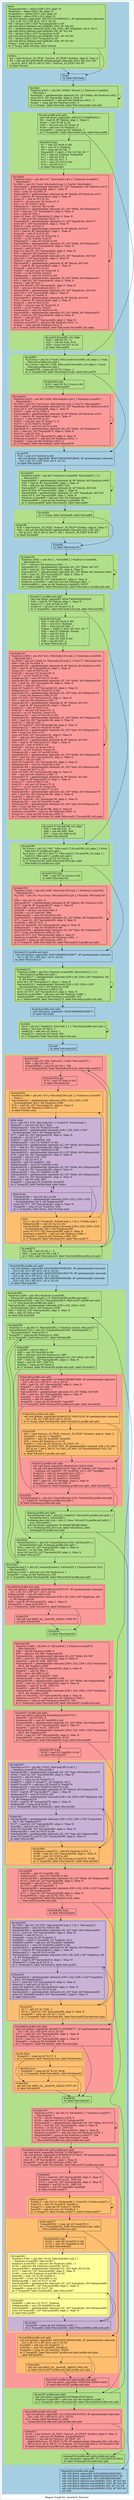 digraph "Region Graph for 'mainSort' function" {
	label="Region Graph for 'mainSort' function";

	Node0x5638af3115c0 [shape=record,label="{entry:\l  %runningOrder = alloca [256 x i32], align 16\l  %bigDone = alloca [256 x i8], align 16\l  %copyStart = alloca [256 x i32], align 16\l  %copyEnd = alloca [256 x i32], align 16\l  call void @enter_region(i64 -2001227132368542011, i8* getelementptr inbounds\l... ([31 x i8], [31 x i8]* @19, i32 0, i32 0))\l  %0 = bitcast [256 x i32]* %runningOrder to i8*\l  call void @llvm.lifetime.start.p0i8(i64 1024, i8* %0) #4\l  %1 = getelementptr inbounds [256 x i8], [256 x i8]* %bigDone, i64 0, i64 0\l  call void @llvm.lifetime.start.p0i8(i64 256, i8* %1) #4\l  %2 = bitcast [256 x i32]* %copyStart to i8*\l  call void @llvm.lifetime.start.p0i8(i64 1024, i8* %2) #4\l  %3 = bitcast [256 x i32]* %copyEnd to i8*\l  call void @llvm.lifetime.start.p0i8(i64 1024, i8* %3) #4\l  %cmp = icmp sgt i32 %verb, 3\l  br i1 %cmp, label %if.then, label %if.end\l}"];
	Node0x5638af3115c0 -> Node0x5638af311650;
	Node0x5638af3115c0 -> Node0x5638af3116b0;
	Node0x5638af311650 [shape=record,label="{if.then:                                          \l  %4 = load %struct._IO_FILE*, %struct._IO_FILE** @stderr, align 8, !tbaa !2\l  %5 = tail call i64 @fwrite(i8* getelementptr inbounds ([34 x i8], [34 x i8]*\l... @.str.6, i64 0, i64 0), i64 33, i64 1, %struct._IO_FILE* %4) #5\l  br label %if.end\l}"];
	Node0x5638af311650 -> Node0x5638af3116b0;
	Node0x5638af3116b0 [shape=record,label="{if.end:                                           \l  br label %for.body\l}"];
	Node0x5638af3116b0 -> Node0x5638af311710;
	Node0x5638af311710 [shape=record,label="{for.body:                                         \l  %indvars.iv621 = phi i64 [ 65536, %if.end ], [ %indvars.iv.next622,\l... %for.body ]\l  %arrayidx = getelementptr inbounds i32, i32* %ftab, i64 %indvars.iv621\l  store i32 0, i32* %arrayidx, align 4, !tbaa !6\l  %indvars.iv.next622 = add nsw i64 %indvars.iv621, -1\l  %cmp1 = icmp ugt i64 %indvars.iv621, 0\l  br i1 %cmp1, label %for.body, label %for.end.profile.exit.split\l}"];
	Node0x5638af311710 -> Node0x5638af311710[constraint=false];
	Node0x5638af311710 -> Node0x5638af3117b0;
	Node0x5638af3117b0 [shape=record,label="{for.end.profile.exit.split:                       \l  call void @exit_region(i64 -2001227132368542011)\l  %6 = load i8, i8* %block, align 1, !tbaa !8\l  %conv = zext i8 %6 to i32\l  %shl = shl nuw nsw i32 %conv, 8\l  %sub = add nsw i32 %nblock, -1\l  %cmp4561 = icmp sgt i32 %nblock, 3\l  br i1 %cmp4561, label %for.body6.lr.ph, label %for.end60\l}"];
	Node0x5638af3117b0 -> Node0x5638af311620;
	Node0x5638af3117b0 -> Node0x5638af311b10;
	Node0x5638af311620 [shape=record,label="{for.body6.lr.ph:                                  \l  %7 = sext i32 %sub to i64\l  %8 = sub i32 0, %nblock\l  %9 = icmp sgt i32 %8, -7\l  %smax620 = select i1 %9, i32 %8, i32 -7\l  %10 = add i32 %nblock, %smax620\l  %11 = add i32 %10, 3\l  %12 = lshr i32 %11, 2\l  %13 = zext i32 %12 to i64\l  %14 = shl i64 %13, 2\l  br label %for.body6\l}"];
	Node0x5638af311620 -> Node0x5638af311b70;
	Node0x5638af311b70 [shape=record,label="{for.body6:                                        \l  %indvars.iv612 = phi i64 [ %7, %for.body6.lr.ph ], [ %indvars.iv.next613,\l... %for.body6 ]\l  %j.0562 = phi i32 [ %shl, %for.body6.lr.ph ], [ %or54, %for.body6 ]\l  %arrayidx8 = getelementptr inbounds i16, i16* %quadrant, i64 %indvars.iv612\l  store i16 0, i16* %arrayidx8, align 2, !tbaa !9\l  %shr = ashr i32 %j.0562, 8\l  %arrayidx10 = getelementptr inbounds i8, i8* %block, i64 %indvars.iv612\l  %15 = load i8, i8* %arrayidx10, align 1, !tbaa !8\l  %conv12 = zext i8 %15 to i32\l  %shl13 = shl nuw nsw i32 %conv12, 8\l  %or = or i32 %shl13, %shr\l  %idxprom14 = sext i32 %or to i64\l  %arrayidx15 = getelementptr inbounds i32, i32* %ftab, i64 %idxprom14\l  %16 = load i32, i32* %arrayidx15, align 4, !tbaa !6\l  %inc = add i32 %16, 1\l  store i32 %inc, i32* %arrayidx15, align 4, !tbaa !6\l  %17 = add nsw i64 %indvars.iv612, -1\l  %arrayidx18 = getelementptr inbounds i16, i16* %quadrant, i64 %17\l  store i16 0, i16* %arrayidx18, align 2, !tbaa !9\l  %shr19 = ashr i32 %or, 8\l  %arrayidx22 = getelementptr inbounds i8, i8* %block, i64 %17\l  %18 = load i8, i8* %arrayidx22, align 1, !tbaa !8\l  %conv24 = zext i8 %18 to i32\l  %shl25 = shl nuw nsw i32 %conv24, 8\l  %or26 = or i32 %shl25, %shr19\l  %idxprom27 = sext i32 %or26 to i64\l  %arrayidx28 = getelementptr inbounds i32, i32* %ftab, i64 %idxprom27\l  %19 = load i32, i32* %arrayidx28, align 4, !tbaa !6\l  %inc29 = add i32 %19, 1\l  store i32 %inc29, i32* %arrayidx28, align 4, !tbaa !6\l  %20 = add nsw i64 %indvars.iv612, -2\l  %arrayidx32 = getelementptr inbounds i16, i16* %quadrant, i64 %20\l  store i16 0, i16* %arrayidx32, align 2, !tbaa !9\l  %shr33 = ashr i32 %or26, 8\l  %arrayidx36 = getelementptr inbounds i8, i8* %block, i64 %20\l  %21 = load i8, i8* %arrayidx36, align 1, !tbaa !8\l  %conv38 = zext i8 %21 to i32\l  %shl39 = shl nuw nsw i32 %conv38, 8\l  %or40 = or i32 %shl39, %shr33\l  %idxprom41 = sext i32 %or40 to i64\l  %arrayidx42 = getelementptr inbounds i32, i32* %ftab, i64 %idxprom41\l  %22 = load i32, i32* %arrayidx42, align 4, !tbaa !6\l  %inc43 = add i32 %22, 1\l  store i32 %inc43, i32* %arrayidx42, align 4, !tbaa !6\l  %23 = add nsw i64 %indvars.iv612, -3\l  %arrayidx46 = getelementptr inbounds i16, i16* %quadrant, i64 %23\l  store i16 0, i16* %arrayidx46, align 2, !tbaa !9\l  %shr47 = ashr i32 %or40, 8\l  %arrayidx50 = getelementptr inbounds i8, i8* %block, i64 %23\l  %24 = load i8, i8* %arrayidx50, align 1, !tbaa !8\l  %conv52 = zext i8 %24 to i32\l  %shl53 = shl nuw nsw i32 %conv52, 8\l  %or54 = or i32 %shl53, %shr47\l  %idxprom55 = sext i32 %or54 to i64\l  %arrayidx56 = getelementptr inbounds i32, i32* %ftab, i64 %idxprom55\l  %25 = load i32, i32* %arrayidx56, align 4, !tbaa !6\l  %inc57 = add i32 %25, 1\l  store i32 %inc57, i32* %arrayidx56, align 4, !tbaa !6\l  %indvars.iv.next613 = add nsw i64 %indvars.iv612, -4\l  %cmp4 = icmp sgt i64 %indvars.iv612, 6\l  br i1 %cmp4, label %for.body6, label %for.cond3.for.end60_crit_edge\l}"];
	Node0x5638af311b70 -> Node0x5638af311b70[constraint=false];
	Node0x5638af311b70 -> Node0x5638af311850;
	Node0x5638af311850 [shape=record,label="{for.cond3.for.end60_crit_edge:                    \l  %26 = add i64 %7, -4\l  %27 = sub i64 %26, %14\l  %28 = trunc i64 %27 to i32\l  br label %for.end60\l}"];
	Node0x5638af311850 -> Node0x5638af311b10;
	Node0x5638af311b10 [shape=record,label="{for.end60:                                        \l  %j.0.lcssa = phi i32 [ %or54, %for.cond3.for.end60_crit_edge ], [ %shl,\l... %for.end.profile.exit.split ]\l  %i.1.lcssa = phi i32 [ %28, %for.cond3.for.end60_crit_edge ], [ %sub,\l... %for.end.profile.exit.split ]\l  %cmp62558 = icmp sgt i32 %i.1.lcssa, -1\l  br i1 %cmp62558, label %for.body64.lr.ph, label %for.end79\l}"];
	Node0x5638af311b10 -> Node0x5638af311b90;
	Node0x5638af311b10 -> Node0x5638af3118f0;
	Node0x5638af311b90 [shape=record,label="{for.body64.lr.ph:                                 \l  %29 = sext i32 %i.1.lcssa to i64\l  br label %for.body64\l}"];
	Node0x5638af311b90 -> Node0x5638af311910;
	Node0x5638af311910 [shape=record,label="{for.body64:                                       \l  %indvars.iv610 = phi i64 [ %29, %for.body64.lr.ph ], [ %indvars.iv.next611,\l... %for.body64 ]\l  %j.1559 = phi i32 [ %j.0.lcssa, %for.body64.lr.ph ], [ %or73, %for.body64 ]\l  %arrayidx66 = getelementptr inbounds i16, i16* %quadrant, i64 %indvars.iv610\l  store i16 0, i16* %arrayidx66, align 2, !tbaa !9\l  %shr67 = ashr i32 %j.1559, 8\l  %arrayidx69 = getelementptr inbounds i8, i8* %block, i64 %indvars.iv610\l  %30 = load i8, i8* %arrayidx69, align 1, !tbaa !8\l  %conv71 = zext i8 %30 to i32\l  %shl72 = shl nuw nsw i32 %conv71, 8\l  %or73 = or i32 %shl72, %shr67\l  %idxprom74 = sext i32 %or73 to i64\l  %arrayidx75 = getelementptr inbounds i32, i32* %ftab, i64 %idxprom74\l  %31 = load i32, i32* %arrayidx75, align 4, !tbaa !6\l  %inc76 = add i32 %31, 1\l  store i32 %inc76, i32* %arrayidx75, align 4, !tbaa !6\l  %indvars.iv.next611 = add nsw i64 %indvars.iv610, -1\l  %cmp62 = icmp sgt i64 %indvars.iv610, 0\l  br i1 %cmp62, label %for.body64, label %for.end79\l}"];
	Node0x5638af311910 -> Node0x5638af311910[constraint=false];
	Node0x5638af311910 -> Node0x5638af3118f0;
	Node0x5638af3118f0 [shape=record,label="{for.end79:                                        \l  %32 = sext i32 %nblock to i64\l  call void @enter_region(i64 -8930736930056529936, i8* getelementptr inbounds\l... ([31 x i8], [31 x i8]* @20, i32 0, i32 0))\l  br label %for.body83\l}"];
	Node0x5638af3118f0 -> Node0x5638af311a00;
	Node0x5638af311a00 [shape=record,label="{for.body83:                                       \l  %indvars.iv605 = phi i64 [ %indvars.iv.next606, %for.body83 ], [ 0,\l... %for.end79 ]\l  %arrayidx85 = getelementptr inbounds i8, i8* %block, i64 %indvars.iv605\l  %33 = load i8, i8* %arrayidx85, align 1, !tbaa !8\l  %34 = add nsw i64 %indvars.iv605, %32\l  %arrayidx87 = getelementptr inbounds i8, i8* %block, i64 %34\l  store i8 %33, i8* %arrayidx87, align 1, !tbaa !8\l  %arrayidx90 = getelementptr inbounds i16, i16* %quadrant, i64 %34\l  store i16 0, i16* %arrayidx90, align 2, !tbaa !9\l  %indvars.iv.next606 = add nuw nsw i64 %indvars.iv605, 1\l  %exitcond609 = icmp ne i64 %indvars.iv.next606, 34\l  br i1 %exitcond609, label %for.body83, label %for.end93\l}"];
	Node0x5638af311a00 -> Node0x5638af311a00[constraint=false];
	Node0x5638af311a00 -> Node0x5638af311a60;
	Node0x5638af311a60 [shape=record,label="{for.end93:                                        \l  br i1 %cmp, label %if.then96, label %if.end98\l}"];
	Node0x5638af311a60 -> Node0x5638af3128e0;
	Node0x5638af311a60 -> Node0x5638af3127e0;
	Node0x5638af3128e0 [shape=record,label="{if.then96:                                        \l  %35 = load %struct._IO_FILE*, %struct._IO_FILE** @stderr, align 8, !tbaa !2\l  %36 = tail call i64 @fwrite(i8* getelementptr inbounds ([28 x i8], [28 x\l... i8]* @.str.2, i64 0, i64 0), i64 27, i64 1, %struct._IO_FILE* %35) #5\l  br label %if.end98\l}"];
	Node0x5638af3128e0 -> Node0x5638af3127e0;
	Node0x5638af3127e0 [shape=record,label="{if.end98:                                         \l  br label %for.body102\l}"];
	Node0x5638af3127e0 -> Node0x5638af3128c0;
	Node0x5638af3128c0 [shape=record,label="{for.body102:                                      \l  %indvars.iv601 = phi i64 [ 1, %if.end98 ], [ %indvars.iv.next602,\l... %for.body102 ]\l  %37 = add nsw i64 %indvars.iv601, -1\l  %arrayidx105 = getelementptr inbounds i32, i32* %ftab, i64 %37\l  %38 = load i32, i32* %arrayidx105, align 4, !tbaa !6\l  %arrayidx107 = getelementptr inbounds i32, i32* %ftab, i64 %indvars.iv601\l  %39 = load i32, i32* %arrayidx107, align 4, !tbaa !6\l  %add108 = add i32 %39, %38\l  store i32 %add108, i32* %arrayidx107, align 4, !tbaa !6\l  %indvars.iv.next602 = add nuw nsw i64 %indvars.iv601, 1\l  %exitcond604 = icmp ne i64 %indvars.iv.next602, 65537\l  br i1 %exitcond604, label %for.body102, label %for.end111.profile.exit.split\l}"];
	Node0x5638af3128c0 -> Node0x5638af3128c0[constraint=false];
	Node0x5638af3128c0 -> Node0x5638af312840;
	Node0x5638af312840 [shape=record,label="{for.end111.profile.exit.split:                    \l  call void @exit_region(i64 -8930736930056529936)\l  %40 = load i8, i8* %block, align 1, !tbaa !8\l  %conv113 = zext i8 %40 to i16\l  %shl114 = shl nuw i16 %conv113, 8\l  br i1 %cmp4561, label %for.body120.lr.ph, label %for.end189\l}"];
	Node0x5638af312840 -> Node0x5638af3128a0;
	Node0x5638af312840 -> Node0x5638af313d20;
	Node0x5638af3128a0 [shape=record,label="{for.body120.lr.ph:                                \l  %41 = sext i32 %sub to i64\l  %42 = sub i32 0, %nblock\l  %43 = icmp sgt i32 %42, -7\l  %smax = select i1 %43, i32 %42, i32 -7\l  %44 = add i32 %nblock, %smax\l  %45 = add i32 %44, 3\l  %46 = lshr i32 %45, 2\l  %47 = zext i32 %46 to i64\l  %48 = shl i64 %47, 2\l  br label %for.body120\l}"];
	Node0x5638af3128a0 -> Node0x5638af313d80;
	Node0x5638af313d80 [shape=record,label="{for.body120:                                      \l  %indvars.iv593 = phi i64 [ %41, %for.body120.lr.ph ], [ %indvars.iv.next594,\l... %for.body120 ]\l  %s.0554 = phi i16 [ %shl114, %for.body120.lr.ph ], [ %or177, %for.body120 ]\l  %49 = lshr i16 %s.0554, 8\l  %arrayidx124 = getelementptr inbounds i8, i8* %block, i64 %indvars.iv593\l  %50 = load i8, i8* %arrayidx124, align 1, !tbaa !8\l  %conv125 = zext i8 %50 to i16\l  %shl126 = shl nuw i16 %conv125, 8\l  %or127 = or i16 %shl126, %49\l  %idxprom129 = zext i16 %or127 to i64\l  %arrayidx130 = getelementptr inbounds i32, i32* %ftab, i64 %idxprom129\l  %51 = load i32, i32* %arrayidx130, align 4, !tbaa !6\l  %sub131 = add i32 %51, -1\l  store i32 %sub131, i32* %arrayidx130, align 4, !tbaa !6\l  %idxprom134 = sext i32 %sub131 to i64\l  %arrayidx135 = getelementptr inbounds i32, i32* %ptr, i64 %idxprom134\l  %52 = trunc i64 %indvars.iv593 to i32\l  store i32 %52, i32* %arrayidx135, align 4, !tbaa !6\l  %53 = add nsw i64 %indvars.iv593, -1\l  %arrayidx140 = getelementptr inbounds i8, i8* %block, i64 %53\l  %54 = load i8, i8* %arrayidx140, align 1, !tbaa !8\l  %conv141 = zext i8 %54 to i16\l  %shl142 = shl nuw i16 %conv141, 8\l  %or143 = or i16 %shl142, %conv125\l  %idxprom145 = zext i16 %or143 to i64\l  %arrayidx146 = getelementptr inbounds i32, i32* %ftab, i64 %idxprom145\l  %55 = load i32, i32* %arrayidx146, align 4, !tbaa !6\l  %sub147 = add i32 %55, -1\l  store i32 %sub147, i32* %arrayidx146, align 4, !tbaa !6\l  %idxprom151 = sext i32 %sub147 to i64\l  %arrayidx152 = getelementptr inbounds i32, i32* %ptr, i64 %idxprom151\l  %56 = trunc i64 %53 to i32\l  store i32 %56, i32* %arrayidx152, align 4, !tbaa !6\l  %57 = add nsw i64 %indvars.iv593, -2\l  %arrayidx157 = getelementptr inbounds i8, i8* %block, i64 %57\l  %58 = load i8, i8* %arrayidx157, align 1, !tbaa !8\l  %conv158 = zext i8 %58 to i16\l  %shl159 = shl nuw i16 %conv158, 8\l  %or160 = or i16 %shl159, %conv141\l  %idxprom162 = zext i16 %or160 to i64\l  %arrayidx163 = getelementptr inbounds i32, i32* %ftab, i64 %idxprom162\l  %59 = load i32, i32* %arrayidx163, align 4, !tbaa !6\l  %sub164 = add i32 %59, -1\l  store i32 %sub164, i32* %arrayidx163, align 4, !tbaa !6\l  %idxprom168 = sext i32 %sub164 to i64\l  %arrayidx169 = getelementptr inbounds i32, i32* %ptr, i64 %idxprom168\l  %60 = trunc i64 %57 to i32\l  store i32 %60, i32* %arrayidx169, align 4, !tbaa !6\l  %61 = add nsw i64 %indvars.iv593, -3\l  %arrayidx174 = getelementptr inbounds i8, i8* %block, i64 %61\l  %62 = load i8, i8* %arrayidx174, align 1, !tbaa !8\l  %conv175 = zext i8 %62 to i16\l  %shl176 = shl nuw i16 %conv175, 8\l  %or177 = or i16 %shl176, %conv158\l  %idxprom179 = zext i16 %or177 to i64\l  %arrayidx180 = getelementptr inbounds i32, i32* %ftab, i64 %idxprom179\l  %63 = load i32, i32* %arrayidx180, align 4, !tbaa !6\l  %sub181 = add i32 %63, -1\l  store i32 %sub181, i32* %arrayidx180, align 4, !tbaa !6\l  %idxprom185 = sext i32 %sub181 to i64\l  %arrayidx186 = getelementptr inbounds i32, i32* %ptr, i64 %idxprom185\l  %64 = trunc i64 %61 to i32\l  store i32 %64, i32* %arrayidx186, align 4, !tbaa !6\l  %indvars.iv.next594 = add nsw i64 %indvars.iv593, -4\l  %cmp118 = icmp sgt i64 %indvars.iv593, 6\l  br i1 %cmp118, label %for.body120, label %for.cond117.for.end189_crit_edge\l}"];
	Node0x5638af313d80 -> Node0x5638af313d80[constraint=false];
	Node0x5638af313d80 -> Node0x5638af313da0;
	Node0x5638af313da0 [shape=record,label="{for.cond117.for.end189_crit_edge:                 \l  %65 = add i64 %41, -4\l  %66 = sub i64 %65, %48\l  %67 = trunc i64 %66 to i32\l  br label %for.end189\l}"];
	Node0x5638af313da0 -> Node0x5638af313d20;
	Node0x5638af313d20 [shape=record,label="{for.end189:                                       \l  %i.5.lcssa = phi i32 [ %67, %for.cond117.for.end189_crit_edge ], [ %sub,\l... %for.end111.profile.exit.split ]\l  %s.0.lcssa = phi i16 [ %or177, %for.cond117.for.end189_crit_edge ], [\l... %shl114, %for.end111.profile.exit.split ]\l  %cmp191549 = icmp sgt i32 %i.5.lcssa, -1\l  br i1 %cmp191549, label %for.body193.lr.ph, label\l... %for.body215.profile.exit.split\l}"];
	Node0x5638af313d20 -> Node0x5638af3125d0;
	Node0x5638af313d20 -> Node0x5638af312630;
	Node0x5638af3125d0 [shape=record,label="{for.body193.lr.ph:                                \l  %68 = sext i32 %i.5.lcssa to i64\l  br label %for.body193\l}"];
	Node0x5638af3125d0 -> Node0x5638af3127a0;
	Node0x5638af3127a0 [shape=record,label="{for.body193:                                      \l  %indvars.iv591 = phi i64 [ %68, %for.body193.lr.ph ], [ %indvars.iv.next592,\l... %for.body193 ]\l  %s.1551 = phi i16 [ %s.0.lcssa, %for.body193.lr.ph ], [ %or200, %for.body193\l... ]\l  %69 = lshr i16 %s.1551, 8\l  %arrayidx197 = getelementptr inbounds i8, i8* %block, i64 %indvars.iv591\l  %70 = load i8, i8* %arrayidx197, align 1, !tbaa !8\l  %conv198 = zext i8 %70 to i16\l  %shl199 = shl nuw i16 %conv198, 8\l  %or200 = or i16 %shl199, %69\l  %idxprom202 = zext i16 %or200 to i64\l  %arrayidx203 = getelementptr inbounds i32, i32* %ftab, i64 %idxprom202\l  %71 = load i32, i32* %arrayidx203, align 4, !tbaa !6\l  %sub204 = add i32 %71, -1\l  store i32 %sub204, i32* %arrayidx203, align 4, !tbaa !6\l  %idxprom207 = sext i32 %sub204 to i64\l  %arrayidx208 = getelementptr inbounds i32, i32* %ptr, i64 %idxprom207\l  %72 = trunc i64 %indvars.iv591 to i32\l  store i32 %72, i32* %arrayidx208, align 4, !tbaa !6\l  %indvars.iv.next592 = add nsw i64 %indvars.iv591, -1\l  %cmp191 = icmp sgt i64 %indvars.iv591, 0\l  br i1 %cmp191, label %for.body193, label %for.body215.profile.exit.split\l}"];
	Node0x5638af3127a0 -> Node0x5638af3127a0[constraint=false];
	Node0x5638af3127a0 -> Node0x5638af312630;
	Node0x5638af312630 [shape=record,label="{for.body215.profile.exit.split:                   \l  call void @enter_region(i64 -5628740840824209877, i8* getelementptr inbounds\l... ([31 x i8], [31 x i8]* @21, i32 0, i32 0))\l  br label %for.body215\l}"];
	Node0x5638af312630 -> Node0x5638af3127c0;
	Node0x5638af3127c0 [shape=record,label="{for.body215:                                      \l  %indvars.iv588 = phi i64 [ %indvars.iv.next589, %for.body215 ], [ 0,\l... %for.body215.profile.exit.split ]\l  %arrayidx217 = getelementptr inbounds [256 x i8], [256 x i8]* %bigDone, i64\l... 0, i64 %indvars.iv588\l  store i8 0, i8* %arrayidx217, align 1, !tbaa !8\l  %arrayidx219 = getelementptr inbounds [256 x i32], [256 x i32]*\l... %runningOrder, i64 0, i64 %indvars.iv588\l  %73 = trunc i64 %indvars.iv588 to i32\l  store i32 %73, i32* %arrayidx219, align 4, !tbaa !6\l  %indvars.iv.next589 = add nuw nsw i64 %indvars.iv588, 1\l  %exitcond590 = icmp ne i64 %indvars.iv.next589, 256\l  br i1 %exitcond590, label %for.body215, label %do.body.profile.exit.split\l}"];
	Node0x5638af3127c0 -> Node0x5638af3127c0[constraint=false];
	Node0x5638af3127c0 -> Node0x5638af312710;
	Node0x5638af312710 [shape=record,label="{do.body.profile.exit.split:                       \l  call void @exit_region(i64 -5628740840824209877)\l  br label %do.body\l}"];
	Node0x5638af312710 -> Node0x5638af312770;
	Node0x5638af312770 [shape=record,label="{do.body:                                          \l  %h.0 = phi i32 [ %add223, %do.body ], [ 1, %do.body.profile.exit.split ]\l  %mul = mul nsw i32 %h.0, 3\l  %add223 = add nsw i32 %mul, 1\l  %cmp224 = icmp slt i32 %mul, 256\l  br i1 %cmp224, label %do.body, label %do.end\l}"];
	Node0x5638af312770 -> Node0x5638af312770[constraint=false];
	Node0x5638af312770 -> Node0x5638af314350;
	Node0x5638af314350 [shape=record,label="{do.end:                                           \l  br label %do.body226\l}"];
	Node0x5638af314350 -> Node0x5638af314540;
	Node0x5638af314540 [shape=record,label="{do.body226:                                       \l  %h.1 = phi i32 [ 364, %do.end ], [ %div, %do.cond273 ]\l  %div = sdiv i32 %h.1, 3\l  %cmp228546 = icmp slt i32 %h.1, 768\l  br i1 %cmp228546, label %for.body230.lr.ph, label %do.cond273\l}"];
	Node0x5638af314540 -> Node0x5638af3143b0;
	Node0x5638af314540 -> Node0x5638af314410;
	Node0x5638af3143b0 [shape=record,label="{for.body230.lr.ph:                                \l  %74 = sext i32 %div to i64\l  br label %for.body230\l}"];
	Node0x5638af3143b0 -> Node0x5638af314470;
	Node0x5638af314470 [shape=record,label="{for.body230:                                      \l  %indvars.iv586 = phi i64 [ %74, %for.body230.lr.ph ], [ %indvars.iv.next587,\l... %zero ]\l  %arrayidx232 = getelementptr inbounds [256 x i32], [256 x i32]*\l... %runningOrder, i64 0, i64 %indvars.iv586\l  %75 = load i32, i32* %arrayidx232, align 4, !tbaa !6\l  %76 = trunc i64 %indvars.iv586 to i32\l  br label %while.cond\l}"];
	Node0x5638af314470 -> Node0x5638af3144d0;
	Node0x5638af3144d0 [shape=record,label="{while.cond:                                       \l  %j.2 = phi i32 [ %76, %for.body230 ], [ %sub233, %while.body ]\l  %sub233 = sub nsw i32 %j.2, %div\l  %idxprom234 = sext i32 %sub233 to i64\l  %arrayidx235 = getelementptr inbounds [256 x i32], [256 x i32]*\l... %runningOrder, i64 0, i64 %idxprom234\l  %77 = load i32, i32* %arrayidx235, align 4, !tbaa !6\l  %add236 = shl i32 %77, 8\l  %shl237 = add i32 %add236, 256\l  %idxprom238 = sext i32 %shl237 to i64\l  %arrayidx239 = getelementptr inbounds i32, i32* %ftab, i64 %idxprom238\l  %78 = load i32, i32* %arrayidx239, align 4, !tbaa !6\l  %idxprom244 = sext i32 %add236 to i64\l  %arrayidx245 = getelementptr inbounds i32, i32* %ftab, i64 %idxprom244\l  %79 = load i32, i32* %arrayidx245, align 4, !tbaa !6\l  %sub246 = sub i32 %78, %79\l  %add247 = shl i32 %75, 8\l  %shl248 = add i32 %add247, 256\l  %idxprom249 = sext i32 %shl248 to i64\l  %arrayidx250 = getelementptr inbounds i32, i32* %ftab, i64 %idxprom249\l  %80 = load i32, i32* %arrayidx250, align 4, !tbaa !6\l  %idxprom252 = sext i32 %add247 to i64\l  %arrayidx253 = getelementptr inbounds i32, i32* %ftab, i64 %idxprom252\l  %81 = load i32, i32* %arrayidx253, align 4, !tbaa !6\l  %sub254 = sub i32 %80, %81\l  %cmp255 = icmp ugt i32 %sub246, %sub254\l  br i1 %cmp255, label %while.body, label %zero\l}"];
	Node0x5638af3144d0 -> Node0x5638af313e00;
	Node0x5638af3144d0 -> Node0x5638af313e60;
	Node0x5638af313e00 [shape=record,label="{while.body:                                       \l  %idxprom260 = sext i32 %j.2 to i64\l  %arrayidx261 = getelementptr inbounds [256 x i32], [256 x i32]*\l... %runningOrder, i64 0, i64 %idxprom260\l  store i32 %77, i32* %arrayidx261, align 4, !tbaa !6\l  %cmp264 = icmp slt i32 %sub233, %div\l  br i1 %cmp264, label %zero, label %while.cond\l}"];
	Node0x5638af313e00 -> Node0x5638af313e60;
	Node0x5638af313e00 -> Node0x5638af3144d0[constraint=false];
	Node0x5638af313e60 [shape=record,label="{zero:                                             \l  %j.3 = phi i32 [ %sub233, %while.body ], [ %j.2, %while.cond ]\l  %idxprom268 = sext i32 %j.3 to i64\l  %arrayidx269 = getelementptr inbounds [256 x i32], [256 x i32]*\l... %runningOrder, i64 0, i64 %idxprom268\l  store i32 %75, i32* %arrayidx269, align 4, !tbaa !6\l  %indvars.iv.next587 = add nsw i64 %indvars.iv586, 1\l  %cmp228 = icmp slt i64 %indvars.iv586, 255\l  br i1 %cmp228, label %for.body230, label %do.cond273\l}"];
	Node0x5638af313e60 -> Node0x5638af314470[constraint=false];
	Node0x5638af313e60 -> Node0x5638af314410;
	Node0x5638af314410 [shape=record,label="{do.cond273:                                       \l  %h.1.off = add i32 %h.1, -3\l  %82 = icmp ugt i32 %h.1.off, 2\l  br i1 %82, label %do.body226, label %for.body280.profile.exit.split\l}"];
	Node0x5638af314410 -> Node0x5638af314540[constraint=false];
	Node0x5638af314410 -> Node0x5638af313ec0;
	Node0x5638af313ec0 [shape=record,label="{for.body280.profile.exit.split:                   \l  call void @enter_region(i64 4191445829166362491, i8* getelementptr inbounds\l... ([33 x i8], [33 x i8]* @10, i32 0, i32 0))\l  call void @enter_region(i64 -8449160339341905178, i8* getelementptr inbounds\l... ([33 x i8], [33 x i8]* @12, i32 0, i32 0))\l  call void @enter_region(i64 -381149938865582498, i8* getelementptr inbounds\l... ([33 x i8], [33 x i8]* @13, i32 0, i32 0))\l  br label %for.body280\l}"];
	Node0x5638af313ec0 -> Node0x5638af313f20;
	Node0x5638af313f20 [shape=record,label="{for.body280:                                      \l  %indvars.iv584 = phi i64 [ %indvars.iv.next585,\l... %for.inc507.profile.exit.split ], [ 0, %for.body280.profile.exit.split ]\l  %numQSorted.0545 = phi i32 [ %numQSorted.5, %for.inc507.profile.exit.split\l... ], [ 0, %for.body280.profile.exit.split ]\l  %arrayidx282 = getelementptr inbounds [256 x i32], [256 x i32]*\l... %runningOrder, i64 0, i64 %indvars.iv584\l  %83 = load i32, i32* %arrayidx282, align 4, !tbaa !6\l  %84 = zext i32 %83 to i64\l  br label %for.body286\l}"];
	Node0x5638af313f20 -> Node0x5638af313f80;
	Node0x5638af313f80 [shape=record,label="{for.body286:                                      \l  %indvars.iv = phi i64 [ 0, %for.body280 ], [ %indvars.iv.next, %for.inc327 ]\l  %numQSorted.1533 = phi i32 [ %numQSorted.0545, %for.body280 ], [\l... %numQSorted.5, %for.inc327 ]\l  %cmp287 = icmp eq i64 %indvars.iv, %84\l  br i1 %cmp287, label %for.inc327, label %if.then289\l}"];
	Node0x5638af313f80 -> Node0x5638af313fe0;
	Node0x5638af313f80 -> Node0x5638af314040;
	Node0x5638af313fe0 [shape=record,label="{for.inc327:                                       \l  %numQSorted.5 = phi i32 [ %numQSorted.4, %if.end322 ], [ %numQSorted.1533,\l... %for.body286 ]\l  %indvars.iv.next = add nuw nsw i64 %indvars.iv, 1\l  %cmp284 = icmp ult i64 %indvars.iv, 255\l  br i1 %cmp284, label %for.body286, label %for.end329.profile.exit.split\l}"];
	Node0x5638af313fe0 -> Node0x5638af313f80;
	Node0x5638af313fe0 -> Node0x5638af3140a0;
	Node0x5638af3140a0 [shape=record,label="{for.end329.profile.exit.split:                    \l  call void @enter_region(i64 6504384233162075737, i8* getelementptr inbounds\l... ([31 x i8], [31 x i8]* @17, i32 0, i32 0))\l  %idxprom330 = sext i32 %83 to i64\l  %arrayidx331 = getelementptr inbounds [256 x i8], [256 x i8]* %bigDone, i64\l... 0, i64 %idxprom330\l  %95 = load i8, i8* %arrayidx331, align 1, !tbaa !8\l  %tobool332 = icmp eq i8 %95, 0\l  br i1 %tobool332, label %if.end334, label %if.then333\l}"];
	Node0x5638af3140a0 -> Node0x5638af314100;
	Node0x5638af3140a0 -> Node0x5638af314160;
	Node0x5638af314100 [shape=record,label="{if.end334:                                        \l  br label %for.body338\l}"];
	Node0x5638af314100 -> Node0x5638af3142b0;
	Node0x5638af3142b0 [shape=record,label="{for.body338:                                      \l  %indvars.iv569 = phi i64 [ 0, %if.end334 ], [ %indvars.iv.next570,\l... %for.body338 ]\l  %96 = shl i64 %indvars.iv569, 8\l  %97 = add nsw i64 %96, %idxprom330\l  %arrayidx342 = getelementptr inbounds i32, i32* %ftab, i64 %97\l  %98 = load i32, i32* %arrayidx342, align 4, !tbaa !6\l  %and343 = and i32 %98, -2097153\l  %arrayidx345 = getelementptr inbounds [256 x i32], [256 x i32]* %copyStart,\l... i64 0, i64 %indvars.iv569\l  store i32 %and343, i32* %arrayidx345, align 4, !tbaa !6\l  %add347 = add i32 %83, 1\l  %99 = trunc i64 %96 to i32\l  %add348 = add i32 %add347, %99\l  %idxprom349 = sext i32 %add348 to i64\l  %arrayidx350 = getelementptr inbounds i32, i32* %ftab, i64 %idxprom349\l  %100 = load i32, i32* %arrayidx350, align 4, !tbaa !6\l  %and351 = and i32 %100, -2097153\l  %sub352 = add i32 %and351, -1\l  %arrayidx354 = getelementptr inbounds [256 x i32], [256 x i32]* %copyEnd,\l... i64 0, i64 %indvars.iv569\l  store i32 %sub352, i32* %arrayidx354, align 4, !tbaa !6\l  %indvars.iv.next570 = add nuw nsw i64 %indvars.iv569, 1\l  %exitcond = icmp ne i64 %indvars.iv.next570, 256\l  br i1 %exitcond, label %for.body338, label %for.end357.profile.exit.split\l}"];
	Node0x5638af3142b0 -> Node0x5638af3142b0[constraint=false];
	Node0x5638af3142b0 -> Node0x5638af3141c0;
	Node0x5638af3141c0 [shape=record,label="{for.end357.profile.exit.split:                    \l  call void @exit_region(i64 6504384233162075737)\l  %shl358 = shl i32 %83, 8\l  %idxprom359 = sext i32 %shl358 to i64\l  %arrayidx360 = getelementptr inbounds i32, i32* %ftab, i64 %idxprom359\l  %101 = load i32, i32* %arrayidx360, align 4, !tbaa !6\l  %and361 = and i32 %101, -2097153\l  %arrayidx364 = getelementptr inbounds [256 x i32], [256 x i32]* %copyStart,\l... i64 0, i64 %idxprom330\l  %102 = load i32, i32* %arrayidx364, align 4, !tbaa !6\l  %cmp365535 = icmp slt i32 %and361, %102\l  br i1 %cmp365535, label %for.body367.lr.ph, label %for.end390\l}"];
	Node0x5638af3141c0 -> Node0x5638af314220;
	Node0x5638af3141c0 -> Node0x5638af314280;
	Node0x5638af314220 [shape=record,label="{for.body367.lr.ph:                                \l  %103 = sext i32 %and361 to i64\l  br label %for.body367\l}"];
	Node0x5638af314220 -> Node0x5638af315f70;
	Node0x5638af315f70 [shape=record,label="{for.body367:                                      \l  %indvars.iv574 = phi i64 [ %103, %for.body367.lr.ph ], [\l... %indvars.iv.next575, %for.inc388 ]\l  %arrayidx369 = getelementptr inbounds i32, i32* %ptr, i64 %indvars.iv574\l  %104 = load i32, i32* %arrayidx369, align 4, !tbaa !6\l  %sub370 = add i32 %104, -1\l  %cmp371 = icmp slt i32 %sub370, 0\l  %add374 = select i1 %cmp371, i32 %nblock, i32 0\l  %add374.sub370 = add nsw i32 %sub370, %add374\l  %idxprom376 = sext i32 %add374.sub370 to i64\l  %arrayidx377 = getelementptr inbounds i8, i8* %block, i64 %idxprom376\l  %105 = load i8, i8* %arrayidx377, align 1, !tbaa !8\l  %idxprom378 = zext i8 %105 to i64\l  %arrayidx379 = getelementptr inbounds [256 x i8], [256 x i8]* %bigDone, i64\l... 0, i64 %idxprom378\l  %106 = load i8, i8* %arrayidx379, align 1, !tbaa !8\l  %tobool380 = icmp eq i8 %106, 0\l  br i1 %tobool380, label %if.then381, label %for.inc388\l}"];
	Node0x5638af315f70 -> Node0x5638af315fd0;
	Node0x5638af315f70 -> Node0x5638af314ff0;
	Node0x5638af315fd0 [shape=record,label="{if.then381:                                       \l  %arrayidx383 = getelementptr inbounds [256 x i32], [256 x i32]* %copyStart,\l... i64 0, i64 %idxprom378\l  %107 = load i32, i32* %arrayidx383, align 4, !tbaa !6\l  %inc384 = add nsw i32 %107, 1\l  store i32 %inc384, i32* %arrayidx383, align 4, !tbaa !6\l  %idxprom385 = sext i32 %107 to i64\l  %arrayidx386 = getelementptr inbounds i32, i32* %ptr, i64 %idxprom385\l  store i32 %add374.sub370, i32* %arrayidx386, align 4, !tbaa !6\l  br label %for.inc388\l}"];
	Node0x5638af315fd0 -> Node0x5638af314ff0;
	Node0x5638af314ff0 [shape=record,label="{for.inc388:                                       \l  %indvars.iv.next575 = add i64 %indvars.iv574, 1\l  %108 = load i32, i32* %arrayidx364, align 4, !tbaa !6\l  %109 = sext i32 %108 to i64\l  %cmp365 = icmp slt i64 %indvars.iv.next575, %109\l  br i1 %cmp365, label %for.body367, label %for.end390\l}"];
	Node0x5638af314ff0 -> Node0x5638af315f70[constraint=false];
	Node0x5638af314ff0 -> Node0x5638af314280;
	Node0x5638af314280 [shape=record,label="{for.end390:                                       \l  %shl392 = add i32 %shl358, 256\l  %idxprom393 = sext i32 %shl392 to i64\l  %arrayidx394 = getelementptr inbounds i32, i32* %ftab, i64 %idxprom393\l  %110 = load i32, i32* %arrayidx394, align 4, !tbaa !6\l  %and395 = and i32 %110, -2097153\l  %j.7537 = add i32 %and395, -1\l  %arrayidx399 = getelementptr inbounds [256 x i32], [256 x i32]* %copyEnd,\l... i64 0, i64 %idxprom330\l  %111 = load i32, i32* %arrayidx399, align 4, !tbaa !6\l  %cmp400538 = icmp sgt i32 %j.7537, %111\l  br i1 %cmp400538, label %for.body402.lr.ph, label\l... %for.end425.profile.exit.split\l}"];
	Node0x5638af314280 -> Node0x5638af315050;
	Node0x5638af314280 -> Node0x5638af3150b0;
	Node0x5638af315050 [shape=record,label="{for.body402.lr.ph:                                \l  br label %for.body402\l}"];
	Node0x5638af315050 -> Node0x5638af3152a0;
	Node0x5638af3152a0 [shape=record,label="{for.body402:                                      \l  %j.7539 = phi i32 [ %j.7537, %for.body402.lr.ph ], [ %j.7, %for.inc423 ]\l  %idxprom403 = sext i32 %j.7539 to i64\l  %arrayidx404 = getelementptr inbounds i32, i32* %ptr, i64 %idxprom403\l  %112 = load i32, i32* %arrayidx404, align 4, !tbaa !6\l  %sub405 = add i32 %112, -1\l  %cmp406 = icmp slt i32 %sub405, 0\l  %add409 = select i1 %cmp406, i32 %nblock, i32 0\l  %add409.sub405 = add nsw i32 %sub405, %add409\l  %idxprom411 = sext i32 %add409.sub405 to i64\l  %arrayidx412 = getelementptr inbounds i8, i8* %block, i64 %idxprom411\l  %113 = load i8, i8* %arrayidx412, align 1, !tbaa !8\l  %idxprom413 = zext i8 %113 to i64\l  %arrayidx414 = getelementptr inbounds [256 x i8], [256 x i8]* %bigDone, i64\l... 0, i64 %idxprom413\l  %114 = load i8, i8* %arrayidx414, align 1, !tbaa !8\l  %tobool415 = icmp eq i8 %114, 0\l  br i1 %tobool415, label %if.then416, label %for.inc423\l}"];
	Node0x5638af3152a0 -> Node0x5638af315110;
	Node0x5638af3152a0 -> Node0x5638af315170;
	Node0x5638af315110 [shape=record,label="{if.then416:                                       \l  %arrayidx418 = getelementptr inbounds [256 x i32], [256 x i32]* %copyEnd,\l... i64 0, i64 %idxprom413\l  %115 = load i32, i32* %arrayidx418, align 4, !tbaa !6\l  %dec419 = add nsw i32 %115, -1\l  store i32 %dec419, i32* %arrayidx418, align 4, !tbaa !6\l  %idxprom420 = sext i32 %115 to i64\l  %arrayidx421 = getelementptr inbounds i32, i32* %ptr, i64 %idxprom420\l  store i32 %add409.sub405, i32* %arrayidx421, align 4, !tbaa !6\l  br label %for.inc423\l}"];
	Node0x5638af315110 -> Node0x5638af315170;
	Node0x5638af315170 [shape=record,label="{for.inc423:                                       \l  %j.7 = add i32 %j.7539, -1\l  %116 = load i32, i32* %arrayidx399, align 4, !tbaa !6\l  %cmp400 = icmp sgt i32 %j.7, %116\l  br i1 %cmp400, label %for.body402, label %for.end425.profile.exit.split\l}"];
	Node0x5638af315170 -> Node0x5638af3152a0[constraint=false];
	Node0x5638af315170 -> Node0x5638af3150b0;
	Node0x5638af3150b0 [shape=record,label="{for.end425.profile.exit.split:                    \l  call void @enter_region(i64 5452467113597808717, i8* getelementptr inbounds\l... ([31 x i8], [31 x i8]* @18, i32 0, i32 0))\l  %117 = load i32, i32* %arrayidx364, align 4, !tbaa !6\l  %sub428 = add nsw i32 %117, -1\l  %118 = load i32, i32* %arrayidx399, align 4, !tbaa !6\l  %cmp431 = icmp eq i32 %sub428, %118\l  br i1 %cmp431, label %if.end443, label %lor.lhs.false\l}"];
	Node0x5638af3150b0 -> Node0x5638af3151d0;
	Node0x5638af3150b0 -> Node0x5638af315230;
	Node0x5638af3151d0 [shape=record,label="{if.end443:                                        \l  br label %for.body447\l}"];
	Node0x5638af3151d0 -> Node0x5638af315300;
	Node0x5638af315300 [shape=record,label="{for.body447:                                      \l  %indvars.iv576 = phi i64 [ 0, %if.end443 ], [ %indvars.iv.next577,\l... %for.body447 ]\l  %119 = shl i64 %indvars.iv576, 8\l  %120 = add nsw i64 %119, %idxprom330\l  %arrayidx451 = getelementptr inbounds i32, i32* %ftab, i64 %120\l  %121 = load i32, i32* %arrayidx451, align 4, !tbaa !6\l  %or452 = or i32 %121, 2097152\l  store i32 %or452, i32* %arrayidx451, align 4, !tbaa !6\l  %indvars.iv.next577 = add nuw nsw i64 %indvars.iv576, 1\l  %exitcond580 = icmp ne i64 %indvars.iv.next577, 256\l  br i1 %exitcond580, label %for.body447, label\l... %for.end455.profile.exit.split.profile.exit.split\l}"];
	Node0x5638af315300 -> Node0x5638af315300[constraint=false];
	Node0x5638af315300 -> Node0x5638af315360;
	Node0x5638af315360 [shape=record,label="{for.end455.profile.exit.split.profile.exit.split: \l  call void @exit_region(i64 5452467113597808717)\l  call void @enter_region(i64 918768461974734031, i8* getelementptr inbounds\l... ([33 x i8], [33 x i8]* @9, i32 0, i32 0))\l  store i8 1, i8* %arrayidx331, align 1, !tbaa !8\l  %cmp458 = icmp ult i64 %indvars.iv584, 255\l  br i1 %cmp458, label %if.then460, label %for.inc507.profile.exit.split\l}"];
	Node0x5638af315360 -> Node0x5638af3153c0;
	Node0x5638af315360 -> Node0x5638af315420;
	Node0x5638af3153c0 [shape=record,label="{if.then460:                                       \l  %122 = load i32, i32* %arrayidx360, align 4, !tbaa !6\l  %and464 = and i32 %122, -2097153\l  %123 = load i32, i32* %arrayidx394, align 4, !tbaa !6\l  %and469 = and i32 %123, -2097153\l  %sub470 = sub i32 %and469, %and464\l  br label %while.cond471\l}"];
	Node0x5638af3153c0 -> Node0x5638af315480;
	Node0x5638af315480 [shape=record,label="{while.cond471:                                    \l  %shifts.0 = phi i32 [ 0, %if.then460 ], [ %inc476, %while.cond471 ]\l  %shr472 = ashr i32 %sub470, %shifts.0\l  %cmp473 = icmp sgt i32 %shr472, 65534\l  %inc476 = add nuw nsw i32 %shifts.0, 1\l  br i1 %cmp473, label %while.cond471, label %while.end477\l}"];
	Node0x5638af315480 -> Node0x5638af315480[constraint=false];
	Node0x5638af315480 -> Node0x5638af3154e0;
	Node0x5638af3154e0 [shape=record,label="{while.end477:                                     \l  %cmp480542 = icmp sgt i32 %sub470, 0\l  br i1 %cmp480542, label %for.body482.lr.ph, label\l... %for.end499.profile.exit.split\l}"];
	Node0x5638af3154e0 -> Node0x5638af315540;
	Node0x5638af3154e0 -> Node0x5638af3155a0;
	Node0x5638af315540 [shape=record,label="{for.body482.lr.ph:                                \l  %124 = sext i32 %sub470 to i64\l  %125 = sext i32 %and464 to i64\l  br label %for.body482\l}"];
	Node0x5638af315540 -> Node0x5638af315600;
	Node0x5638af315600 [shape=record,label="{for.body482:                                      \l  %indvars.iv581 = phi i64 [ %124, %for.body482.lr.ph ], [\l... %indvars.iv.next582, %for.inc497 ]\l  %indvars.iv.next582 = add nsw i64 %indvars.iv581, -1\l  %126 = add nsw i64 %indvars.iv.next582, %125\l  %arrayidx485 = getelementptr inbounds i32, i32* %ptr, i64 %126\l  %127 = load i32, i32* %arrayidx485, align 4, !tbaa !6\l  %128 = trunc i64 %indvars.iv.next582 to i32\l  %shr486 = ashr i32 %128, %shifts.0\l  %conv487 = trunc i32 %shr486 to i16\l  %idxprom488 = sext i32 %127 to i64\l  %arrayidx489 = getelementptr inbounds i16, i16* %quadrant, i64 %idxprom488\l  store i16 %conv487, i16* %arrayidx489, align 2, !tbaa !9\l  %cmp490 = icmp slt i32 %127, 34\l  br i1 %cmp490, label %if.then492, label %for.inc497\l}"];
	Node0x5638af315600 -> Node0x5638af315660;
	Node0x5638af315600 -> Node0x5638af3156c0;
	Node0x5638af315660 [shape=record,label="{if.then492:                                       \l  %add493 = add nsw i32 %127, %nblock\l  %idxprom494 = sext i32 %add493 to i64\l  %arrayidx495 = getelementptr inbounds i16, i16* %quadrant, i64 %idxprom494\l  store i16 %conv487, i16* %arrayidx495, align 2, !tbaa !9\l  br label %for.inc497\l}"];
	Node0x5638af315660 -> Node0x5638af3156c0;
	Node0x5638af3156c0 [shape=record,label="{for.inc497:                                       \l  %cmp480 = icmp sgt i64 %indvars.iv581, 1\l  br i1 %cmp480, label %for.body482, label %for.end499.profile.exit.split\l}"];
	Node0x5638af3156c0 -> Node0x5638af315600[constraint=false];
	Node0x5638af3156c0 -> Node0x5638af3155a0;
	Node0x5638af3155a0 [shape=record,label="{for.end499.profile.exit.split:                    \l  call void @enter_region(i64 -5933225413654012482, i8* getelementptr inbounds\l... ([31 x i8], [31 x i8]* @14, i32 0, i32 0))\l  %sub500 = add nsw i32 %sub470, -1\l  %shr501 = ashr i32 %sub500, %shifts.0\l  %cmp502 = icmp slt i32 %shr501, 65536\l  br i1 %cmp502, label %for.inc507.profile.exit.split.profile.exit.split,\l... label %if.then504\l}"];
	Node0x5638af3155a0 -> Node0x5638af315720;
	Node0x5638af3155a0 -> Node0x5638af315780;
	Node0x5638af315720 [shape=record,label="{for.inc507.profile.exit.split.profile.exit.split: \l  call void @exit_region(i64 -5933225413654012482)\l  br label %for.inc507.profile.exit.split\l}"];
	Node0x5638af315720 -> Node0x5638af315420;
	Node0x5638af315420 [shape=record,label="{for.inc507.profile.exit.split:                    \l  call void @exit_region(i64 918768461974734031)\l  %indvars.iv.next585 = add nuw nsw i64 %indvars.iv584, 1\l  br i1 %cmp458, label %for.body280, label %for.end509.profile.exit.split\l}"];
	Node0x5638af315420 -> Node0x5638af313f20[constraint=false];
	Node0x5638af315420 -> Node0x5638af3157e0;
	Node0x5638af3157e0 [shape=record,label="{for.end509.profile.exit.split:                    \l  call void @enter_region(i64 -521124218441613924, i8* getelementptr inbounds\l... ([31 x i8], [31 x i8]* @15, i32 0, i32 0))\l  br i1 %cmp, label %if.then512, label\l... %cleanup516.profile.exit.split.profile.exit.split\l}"];
	Node0x5638af3157e0 -> Node0x5638af315840;
	Node0x5638af3157e0 -> Node0x5638af3158a0;
	Node0x5638af315840 [shape=record,label="{if.then512:                                       \l  %129 = load %struct._IO_FILE*, %struct._IO_FILE** @stderr, align 8, !tbaa !2\l  %sub513 = sub nsw i32 %nblock, %numQSorted.5\l  %call514 = tail call i32 (%struct._IO_FILE*, i8*, ...)\l... @fprintf(%struct._IO_FILE* %129, i8* getelementptr inbounds ([44 x i8], [44 x\l... i8]* @.str.8, i64 0, i64 0), i32 %nblock, i32 %numQSorted.5, i32 %sub513) #6\l  br label %cleanup516.profile.exit.split.profile.exit.split\l}"];
	Node0x5638af315840 -> Node0x5638af3158a0;
	Node0x5638af3158a0 [shape=record,label="{cleanup516.profile.exit.split.profile.exit.split: \l  call void @exit_region(i64 -521124218441613924)\l  br label %cleanup516.profile.exit.split\l}"];
	Node0x5638af3158a0 -> Node0x5638af315900;
	Node0x5638af315900 [shape=record,label="{cleanup516.profile.exit.split:                    \l  call void @exit_region(i64 4191445829166362491)\l  call void @exit_region(i64 -8449160339341905178)\l  call void @exit_region(i64 -381149938865582498)\l  call void @llvm.lifetime.end.p0i8(i64 1024, i8* %3) #4\l  call void @llvm.lifetime.end.p0i8(i64 1024, i8* %2) #4\l  call void @llvm.lifetime.end.p0i8(i64 256, i8* %1) #4\l  call void @llvm.lifetime.end.p0i8(i64 1024, i8* %0) #4\l  ret void\l}"];
	Node0x5638af315780 [shape=record,label="{if.then504:                                       \l  tail call void @BZ2_bz__AssertH__fail(i32 1002) #4\l  br label %for.inc507.profile.exit.split.profile.exit.split\l}"];
	Node0x5638af315780 -> Node0x5638af315720;
	Node0x5638af315230 [shape=record,label="{lor.lhs.false:                                    \l  %cmp435 = icmp eq i32 %117, 0\l  br i1 %cmp435, label %land.lhs.true, label %if.then442\l}"];
	Node0x5638af315230 -> Node0x5638af315960;
	Node0x5638af315230 -> Node0x5638af3159c0;
	Node0x5638af315960 [shape=record,label="{land.lhs.true:                                    \l  %cmp440 = icmp eq i32 %118, %sub\l  br i1 %cmp440, label %if.end443, label %if.then442\l}"];
	Node0x5638af315960 -> Node0x5638af3151d0;
	Node0x5638af315960 -> Node0x5638af3159c0;
	Node0x5638af3159c0 [shape=record,label="{if.then442:                                       \l  tail call void @BZ2_bz__AssertH__fail(i32 1007) #4\l  br label %if.end443\l}"];
	Node0x5638af3159c0 -> Node0x5638af3151d0;
	Node0x5638af314160 [shape=record,label="{if.then333:                                       \l  tail call void @BZ2_bz__AssertH__fail(i32 1006) #4\l  br label %if.end334\l}"];
	Node0x5638af314160 -> Node0x5638af314100;
	Node0x5638af314040 [shape=record,label="{if.then289:                                       \l  %shl290 = shl i32 %83, 8\l  %85 = sext i32 %shl290 to i64\l  %86 = add nuw nsw i64 %indvars.iv, %85\l  %arrayidx293 = getelementptr inbounds i32, i32* %ftab, i64 %86\l  %87 = load i32, i32* %arrayidx293, align 4, !tbaa !6\l  %and = and i32 %87, 2097152\l  %tobool = icmp eq i32 %and, 0\l  br i1 %tobool, label %if.then294.profile.exit.split, label %if.end322\l}"];
	Node0x5638af314040 -> Node0x5638af315a20;
	Node0x5638af314040 -> Node0x5638af315a80;
	Node0x5638af315a20 [shape=record,label="{if.then294.profile.exit.split:                    \l  call void @enter_region(i64 7474094978838873664, i8* getelementptr inbounds\l... ([33 x i8], [33 x i8]* @11, i32 0, i32 0))\l  %88 = load i32, i32* %arrayidx293, align 4, !tbaa !6\l  %and297 = and i32 %88, -2097153\l  %89 = add nsw i64 %86, 1\l  %arrayidx300 = getelementptr inbounds i32, i32* %ftab, i64 %89\l  %90 = load i32, i32* %arrayidx300, align 4, !tbaa !6\l  %and301 = and i32 %90, -2097153\l  %sub302 = add i32 %and301, -1\l  %cmp303 = icmp sgt i32 %sub302, %and297\l  br i1 %cmp303, label %if.then305.profile.exit.split, label %if.end320\l}"];
	Node0x5638af315a20 -> Node0x5638af315ae0;
	Node0x5638af315a20 -> Node0x5638af315b40;
	Node0x5638af315ae0 [shape=record,label="{if.then305.profile.exit.split:                    \l  call void @enter_region(i64 8544432351706313239, i8* getelementptr inbounds\l... ([31 x i8], [31 x i8]* @16, i32 0, i32 0))\l  br i1 %cmp, label %if.then308, label %if.end312.profile.exit.split\l}"];
	Node0x5638af315ae0 -> Node0x5638af315ba0;
	Node0x5638af315ae0 -> Node0x5638af315c00;
	Node0x5638af315ba0 [shape=record,label="{if.then308:                                       \l  %91 = load %struct._IO_FILE*, %struct._IO_FILE** @stderr, align 8, !tbaa !2\l  %sub309 = sub i32 1, %and297\l  %add310 = add i32 %sub309, %sub302\l  %92 = trunc i64 %indvars.iv to i32\l  %call311 = tail call i32 (%struct._IO_FILE*, i8*, ...)\l... @fprintf(%struct._IO_FILE* %91, i8* getelementptr inbounds ([48 x i8], [48 x\l... i8]* @.str.7, i64 0, i64 0), i32 %83, i32 %92, i32 %numQSorted.1533, i32\l... %add310) #6\l  br label %if.end312.profile.exit.split\l}"];
	Node0x5638af315ba0 -> Node0x5638af315c00;
	Node0x5638af315c00 [shape=record,label="{if.end312.profile.exit.split:                     \l  call void @exit_region(i64 8544432351706313239)\l  tail call void @mainQSort3(i32* %ptr, i8* %block, i16* %quadrant, i32\l... %nblock, i32 %and297, i32 %sub302, i32 2, i32* %budget)\l  %sub313 = add i32 %numQSorted.1533, 1\l  %add314 = sub i32 %sub313, %and297\l  %add315 = add i32 %add314, %sub302\l  %93 = load i32, i32* %budget, align 4, !tbaa !6\l  %cmp316 = icmp slt i32 %93, 0\l  br i1 %cmp316, label %cleanup.profile.exit.split, label %if.end320\l}"];
	Node0x5638af315c00 -> Node0x5638af315c60;
	Node0x5638af315c00 -> Node0x5638af315b40;
	Node0x5638af315c60 [shape=record,label="{cleanup.profile.exit.split:                       \l  %numQSorted.3.ph = phi i32 [ %add315, %if.end312.profile.exit.split ], [\l... %numQSorted.2, %if.end320 ]\l  %cleanup.dest.slot.0.ph = phi i1 [ false, %if.end312.profile.exit.split ], [\l... true, %if.end320 ]\l  call void @exit_region(i64 7474094978838873664)\l  br i1 %cleanup.dest.slot.0.ph, label %if.end322, label\l... %cleanup516.profile.exit.split\l}"];
	Node0x5638af315c60 -> Node0x5638af315a80;
	Node0x5638af315c60 -> Node0x5638af315900;
	Node0x5638af315a80 [shape=record,label="{if.end322:                                        \l  %numQSorted.4 = phi i32 [ %numQSorted.1533, %if.then289 ], [\l... %numQSorted.3.ph, %cleanup.profile.exit.split ]\l  %94 = load i32, i32* %arrayidx293, align 4, !tbaa !6\l  %or325 = or i32 %94, 2097152\l  store i32 %or325, i32* %arrayidx293, align 4, !tbaa !6\l  br label %for.inc327\l}"];
	Node0x5638af315a80 -> Node0x5638af313fe0;
	Node0x5638af315b40 [shape=record,label="{if.end320:                                        \l  %numQSorted.2 = phi i32 [ %numQSorted.1533, %if.then294.profile.exit.split\l... ], [ %add315, %if.end312.profile.exit.split ]\l  br label %cleanup.profile.exit.split\l}"];
	Node0x5638af315b40 -> Node0x5638af315c60;
	colorscheme = "paired12"
        subgraph cluster_0x5638af2c1cc0 {
          label = "";
          style = filled;
          color = 1
          subgraph cluster_0x5638af312c50 {
            label = "";
            style = filled;
            color = 3
            Node0x5638af3115c0;
            Node0x5638af311650;
          }
          subgraph cluster_0x5638af312bd0 {
            label = "";
            style = filled;
            color = 3
            Node0x5638af311710;
          }
          subgraph cluster_0x5638af312b50 {
            label = "";
            style = filled;
            color = 3
            subgraph cluster_0x5638af2c1e80 {
              label = "";
              style = filled;
              color = 5
              Node0x5638af311b70;
            }
            Node0x5638af3117b0;
            Node0x5638af311620;
            Node0x5638af311850;
          }
          subgraph cluster_0x5638af312ad0 {
            label = "";
            style = filled;
            color = 3
            subgraph cluster_0x5638af2c1d70 {
              label = "";
              style = filled;
              color = 5
              Node0x5638af311910;
            }
            Node0x5638af311b10;
            Node0x5638af311b90;
          }
          subgraph cluster_0x5638af312a50 {
            label = "";
            style = filled;
            color = 3
            Node0x5638af311a00;
          }
          subgraph cluster_0x5638af3129d0 {
            label = "";
            style = filled;
            color = 3
            Node0x5638af311a60;
            Node0x5638af3128e0;
          }
          subgraph cluster_0x5638af312950 {
            label = "";
            style = filled;
            color = 3
            Node0x5638af3128c0;
          }
          subgraph cluster_0x5638af2c15f0 {
            label = "";
            style = filled;
            color = 3
            subgraph cluster_0x5638af2c1df0 {
              label = "";
              style = filled;
              color = 5
              Node0x5638af313d80;
            }
            Node0x5638af312840;
            Node0x5638af3128a0;
            Node0x5638af313da0;
          }
          subgraph cluster_0x5638af2c1570 {
            label = "";
            style = filled;
            color = 3
            subgraph cluster_0x5638af2c2010 {
              label = "";
              style = filled;
              color = 5
              Node0x5638af3127a0;
            }
            Node0x5638af313d20;
            Node0x5638af3125d0;
          }
          subgraph cluster_0x5638af2c14f0 {
            label = "";
            style = filled;
            color = 3
            Node0x5638af3127c0;
          }
          subgraph cluster_0x5638af2c1470 {
            label = "";
            style = filled;
            color = 3
            Node0x5638af312770;
          }
          subgraph cluster_0x5638af2c13f0 {
            label = "";
            style = filled;
            color = 3
            subgraph cluster_0x5638af2c1370 {
              label = "";
              style = filled;
              color = 5
              subgraph cluster_0x5638af2c1f80 {
                label = "";
                style = filled;
                color = 7
                subgraph cluster_0x5638af2c1f00 {
                  label = "";
                  style = filled;
                  color = 9
                  Node0x5638af3144d0;
                  Node0x5638af313e00;
                }
                Node0x5638af314470;
                Node0x5638af313e60;
              }
              Node0x5638af314540;
              Node0x5638af3143b0;
            }
            Node0x5638af314410;
          }
          subgraph cluster_0x5638af2c12f0 {
            label = "";
            style = filled;
            color = 3
            subgraph cluster_0x5638af312040 {
              label = "";
              style = filled;
              color = 5
              Node0x5638af3140a0;
              Node0x5638af314160;
            }
            subgraph cluster_0x5638af311fc0 {
              label = "";
              style = filled;
              color = 5
              Node0x5638af3142b0;
            }
            subgraph cluster_0x5638af311f40 {
              label = "";
              style = filled;
              color = 5
              subgraph cluster_0x5638af2c1910 {
                label = "";
                style = filled;
                color = 7
                subgraph cluster_0x5638af2c1890 {
                  label = "";
                  style = filled;
                  color = 9
                  Node0x5638af315f70;
                  Node0x5638af315fd0;
                }
                Node0x5638af314ff0;
              }
              Node0x5638af3141c0;
              Node0x5638af314220;
            }
            subgraph cluster_0x5638af311ec0 {
              label = "";
              style = filled;
              color = 5
              subgraph cluster_0x5638af311730 {
                label = "";
                style = filled;
                color = 7
                subgraph cluster_0x5638af2c1990 {
                  label = "";
                  style = filled;
                  color = 9
                  Node0x5638af3152a0;
                  Node0x5638af315110;
                }
                Node0x5638af315170;
              }
              Node0x5638af314280;
              Node0x5638af315050;
            }
            subgraph cluster_0x5638af311e40 {
              label = "";
              style = filled;
              color = 5
              subgraph cluster_0x5638af311dc0 {
                label = "";
                style = filled;
                color = 7
                Node0x5638af315230;
                Node0x5638af315960;
                Node0x5638af3159c0;
              }
              Node0x5638af3150b0;
            }
            subgraph cluster_0x5638af311d40 {
              label = "";
              style = filled;
              color = 5
              Node0x5638af315300;
            }
            subgraph cluster_0x5638af311cc0 {
              label = "";
              style = filled;
              color = 5
              subgraph cluster_0x5638af311bc0 {
                label = "";
                style = filled;
                color = 7
                Node0x5638af315480;
              }
              subgraph cluster_0x5638af2c1800 {
                label = "";
                style = filled;
                color = 7
                subgraph cluster_0x5638af2c1700 {
                  label = "";
                  style = filled;
                  color = 9
                  subgraph cluster_0x5638af2c1680 {
                    label = "";
                    style = filled;
                    color = 11
                    Node0x5638af315600;
                    Node0x5638af315660;
                  }
                  Node0x5638af3156c0;
                }
                Node0x5638af3154e0;
                Node0x5638af315540;
              }
              subgraph cluster_0x5638af2c1780 {
                label = "";
                style = filled;
                color = 7
                Node0x5638af3155a0;
                Node0x5638af315780;
              }
              Node0x5638af315360;
              Node0x5638af3153c0;
              Node0x5638af315720;
            }
            subgraph cluster_0x5638af311c40 {
              label = "";
              style = filled;
              color = 5
              Node0x5638af3157e0;
              Node0x5638af315840;
            }
            subgraph cluster_0x5638af2c1270 {
              label = "";
              style = filled;
              color = 5
              subgraph cluster_0x5638af3120c0 {
                label = "";
                style = filled;
                color = 7
                Node0x5638af315ae0;
                Node0x5638af315ba0;
              }
              Node0x5638af315a20;
              Node0x5638af315c00;
              Node0x5638af315b40;
            }
            Node0x5638af313f20;
            Node0x5638af313f80;
            Node0x5638af313fe0;
            Node0x5638af314100;
            Node0x5638af3151d0;
            Node0x5638af315420;
            Node0x5638af3158a0;
            Node0x5638af314040;
            Node0x5638af315c60;
            Node0x5638af315a80;
          }
          Node0x5638af3116b0;
          Node0x5638af3118f0;
          Node0x5638af3127e0;
          Node0x5638af312630;
          Node0x5638af312710;
          Node0x5638af314350;
          Node0x5638af313ec0;
          Node0x5638af315900;
        }
}
